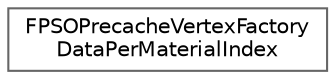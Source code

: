 digraph "Graphical Class Hierarchy"
{
 // INTERACTIVE_SVG=YES
 // LATEX_PDF_SIZE
  bgcolor="transparent";
  edge [fontname=Helvetica,fontsize=10,labelfontname=Helvetica,labelfontsize=10];
  node [fontname=Helvetica,fontsize=10,shape=box,height=0.2,width=0.4];
  rankdir="LR";
  Node0 [id="Node000000",label="FPSOPrecacheVertexFactory\lDataPerMaterialIndex",height=0.2,width=0.4,color="grey40", fillcolor="white", style="filled",URL="$dc/daa/structFPSOPrecacheVertexFactoryDataPerMaterialIndex.html",tooltip=" "];
}
